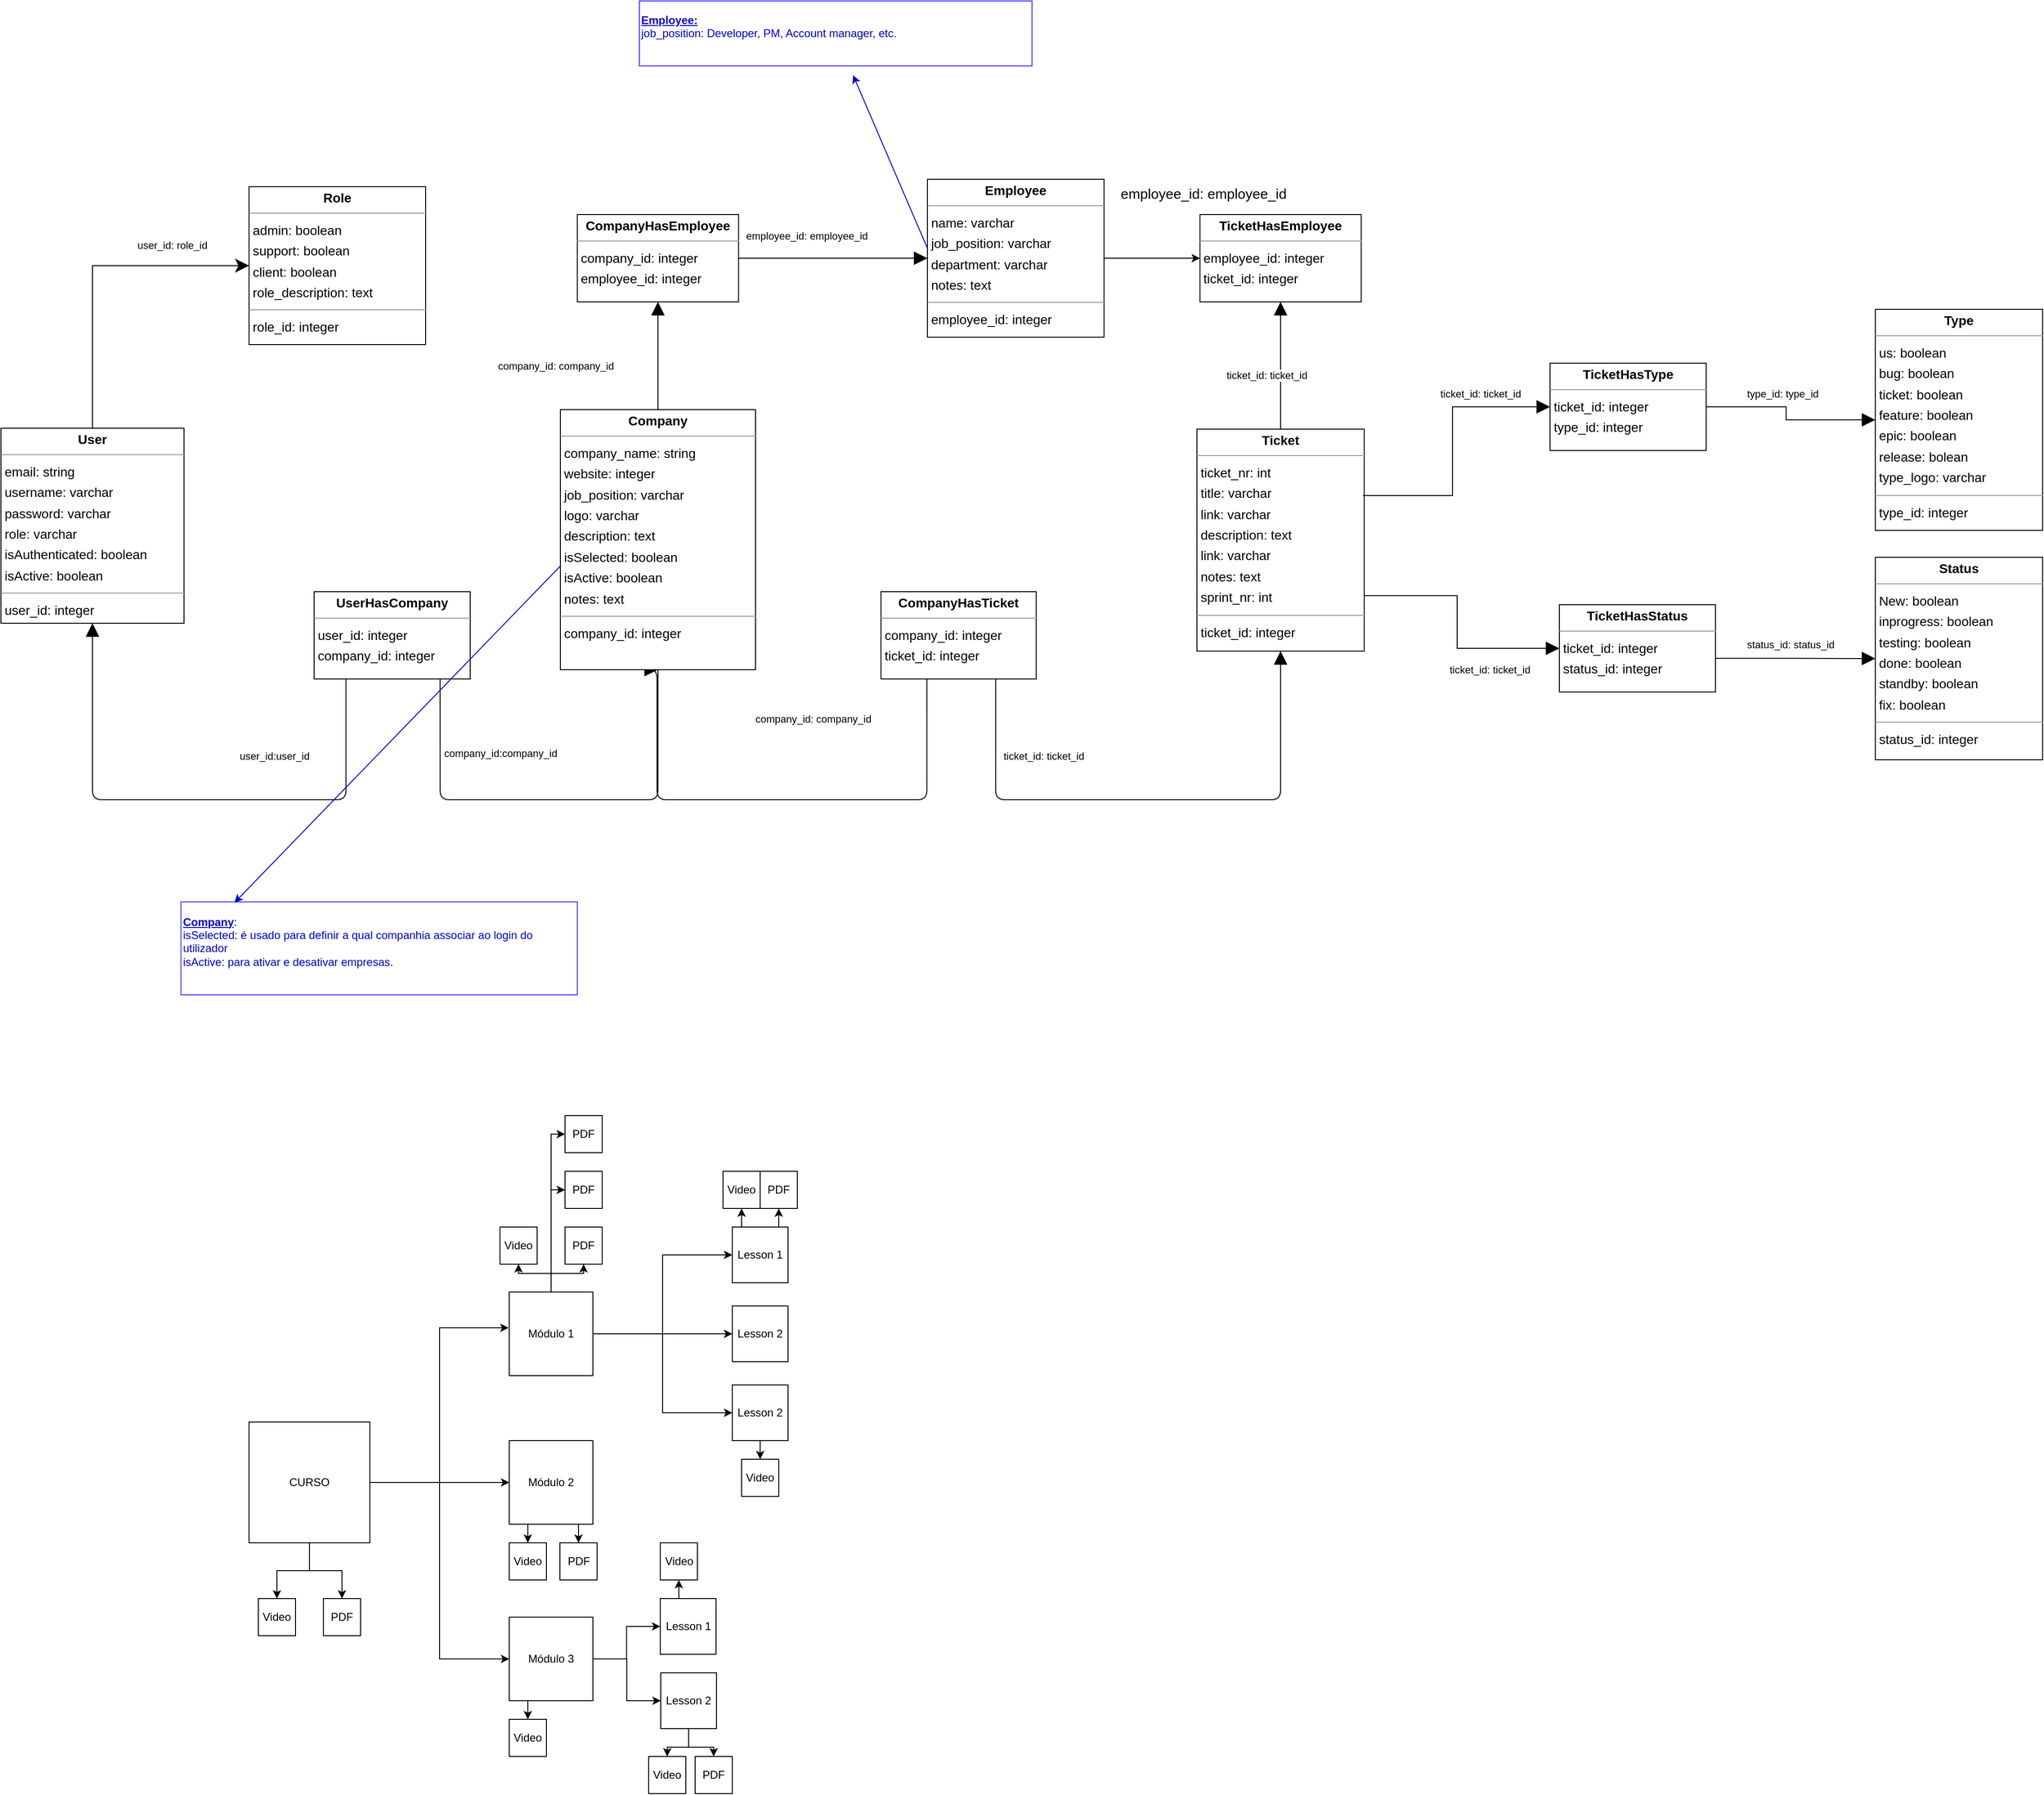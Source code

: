 <mxfile version="24.7.14">
  <diagram id="Xx4EnUjL4COKSEguPJ4r" name="Página-1">
    <mxGraphModel dx="3738" dy="1475" grid="1" gridSize="10" guides="1" tooltips="1" connect="1" arrows="1" fold="1" page="0" pageScale="1" pageWidth="827" pageHeight="1169" background="none" math="0" shadow="0">
      <root>
        <mxCell id="0" />
        <mxCell id="1" parent="0" />
        <mxCell id="qJGERE9UtNrToI64qiTe-27" style="edgeStyle=orthogonalEdgeStyle;rounded=0;orthogonalLoop=1;jettySize=auto;html=1;exitX=0.5;exitY=0;exitDx=0;exitDy=0;entryX=0;entryY=0.5;entryDx=0;entryDy=0;endSize=12;" parent="1" source="node1" target="qJGERE9UtNrToI64qiTe-23" edge="1">
          <mxGeometry relative="1" as="geometry">
            <mxPoint x="-380" y="-270" as="targetPoint" />
          </mxGeometry>
        </mxCell>
        <mxCell id="node1" value="&lt;p style=&quot;margin:0px;margin-top:4px;text-align:center;&quot;&gt;&lt;b&gt;User&lt;/b&gt;&lt;/p&gt;&lt;hr size=&quot;1&quot;&gt;&lt;p style=&quot;margin:0 0 0 4px;line-height:1.6;&quot;&gt;email: string&lt;br&gt; username: varchar&lt;br&gt;password: varchar&lt;/p&gt;&lt;p style=&quot;margin:0 0 0 4px;line-height:1.6;&quot;&gt;&lt;font&gt;role: varchar&lt;/font&gt;&lt;/p&gt;&lt;p style=&quot;margin:0 0 0 4px;line-height:1.6;&quot;&gt;&lt;font&gt;isAuthenticated: boolean&lt;/font&gt;&lt;br&gt;isActive: boolean&lt;/p&gt;&lt;hr size=&quot;1&quot;&gt;&lt;p style=&quot;margin:0 0 0 4px;line-height:1.6;&quot;&gt;user_id: integer&lt;/p&gt;" style="verticalAlign=top;align=left;overflow=fill;fontSize=14;fontFamily=Helvetica;html=1;rounded=0;shadow=0;comic=0;labelBackgroundColor=none;strokeWidth=1;fillColor=#FFFFFF;fontColor=#000000;" parent="1" vertex="1">
          <mxGeometry x="-597" y="80" width="197" height="210" as="geometry" />
        </mxCell>
        <mxCell id="node0" value="&lt;p style=&quot;margin:0px;margin-top:4px;text-align:center;&quot;&gt;&lt;b&gt;UserHasCompany&lt;/b&gt;&lt;/p&gt;&lt;hr size=&quot;1&quot;&gt;&lt;p style=&quot;margin:0 0 0 4px;line-height:1.6;&quot;&gt;user_id: integer&lt;br&gt;company_id: integer&lt;/p&gt;" style="verticalAlign=top;align=left;overflow=fill;fontSize=14;fontFamily=Helvetica;html=1;rounded=0;shadow=0;comic=0;labelBackgroundColor=none;strokeWidth=1;fillColor=#FFFFFF;" parent="1" vertex="1">
          <mxGeometry x="-260" y="256" width="168" height="94" as="geometry" />
        </mxCell>
        <mxCell id="node5" value="&lt;p style=&quot;margin:0px;margin-top:4px;text-align:center;&quot;&gt;&lt;b&gt;CompanyHasTicket&lt;/b&gt;&lt;/p&gt;&lt;hr size=&quot;1&quot;&gt;&lt;p style=&quot;margin:0 0 0 4px;line-height:1.6;&quot;&gt;company_id: integer&lt;br&gt;ticket_id: integer&lt;/p&gt;" style="verticalAlign=top;align=left;overflow=fill;fontSize=14;fontFamily=Helvetica;html=1;rounded=0;shadow=0;comic=0;labelBackgroundColor=none;strokeWidth=1;fillColor=#FFFFFF;fontColor=#000000;" parent="1" vertex="1">
          <mxGeometry x="350" y="256" width="167" height="94" as="geometry" />
        </mxCell>
        <mxCell id="edge1" value="" style="html=1;rounded=1;edgeStyle=orthogonalEdgeStyle;dashed=0;startArrow=none;endArrow=block;endSize=12;strokeColor=#000000;exitX=0.204;exitY=1.000;exitDx=0;exitDy=0;entryX=0.500;entryY=1.000;entryDx=0;entryDy=0;fillColor=#FFFFFF;" parent="1" source="node0" target="node1" edge="1">
          <mxGeometry width="50" height="50" relative="1" as="geometry">
            <Array as="points">
              <mxPoint x="-226" y="480" />
              <mxPoint x="-498" y="480" />
            </Array>
          </mxGeometry>
        </mxCell>
        <mxCell id="label8" value="user_id:user_id" style="edgeLabel;resizable=0;html=1;align=left;verticalAlign=top;strokeColor=default;fillColor=#FFFFFF;" parent="edge1" vertex="1" connectable="0">
          <mxGeometry x="-290" y="420" as="geometry">
            <mxPoint x="-52" as="offset" />
          </mxGeometry>
        </mxCell>
        <mxCell id="edge0" value="" style="html=1;rounded=1;edgeStyle=orthogonalEdgeStyle;dashed=0;startArrow=none;endArrow=block;endSize=12;strokeColor=#000000;exitX=0.807;exitY=1.000;exitDx=0;exitDy=0;entryX=0.5;entryY=1;entryDx=0;entryDy=0;fillColor=#FFFFFF;" parent="1" source="node0" target="qJGERE9UtNrToI64qiTe-1" edge="1">
          <mxGeometry width="50" height="50" relative="1" as="geometry">
            <Array as="points">
              <mxPoint x="-124" y="480" />
              <mxPoint x="110" y="480" />
              <mxPoint x="110" y="240" />
            </Array>
            <mxPoint x="116" y="390" as="targetPoint" />
          </mxGeometry>
        </mxCell>
        <mxCell id="label2" value="company_id:company_id" style="edgeLabel;resizable=0;html=1;align=left;verticalAlign=top;strokeColor=default;fillColor=#FFFFFF;" parent="edge0" vertex="1" connectable="0">
          <mxGeometry x="-138" y="422" as="geometry">
            <mxPoint x="16" y="-5" as="offset" />
          </mxGeometry>
        </mxCell>
        <mxCell id="edge2" value="" style="html=1;rounded=1;edgeStyle=orthogonalEdgeStyle;dashed=0;startArrow=none;endArrow=block;endSize=12;strokeColor=#000000;exitX=0.739;exitY=1.000;exitDx=0;exitDy=0;fillColor=#FFFFFF;entryX=0.5;entryY=1;entryDx=0;entryDy=0;" parent="1" source="node5" target="qJGERE9UtNrToI64qiTe-4" edge="1">
          <mxGeometry width="50" height="50" relative="1" as="geometry">
            <Array as="points">
              <mxPoint x="473" y="480" />
              <mxPoint x="780" y="480" />
            </Array>
            <mxPoint x="843" y="400" as="targetPoint" />
          </mxGeometry>
        </mxCell>
        <mxCell id="label14" value="ticket_id: ticket_id" style="edgeLabel;resizable=0;html=1;align=left;verticalAlign=top;strokeColor=default;fillColor=#FFFFFF;" parent="edge2" vertex="1" connectable="0">
          <mxGeometry x="480" y="420" as="geometry" />
        </mxCell>
        <mxCell id="edge4" value="" style="html=1;rounded=1;edgeStyle=orthogonalEdgeStyle;dashed=0;startArrow=none;endArrow=block;endSize=12;strokeColor=#000000;exitX=0.296;exitY=1.000;exitDx=0;exitDy=0;entryX=0.5;entryY=1;entryDx=0;entryDy=0;fillColor=#FFFFFF;" parent="1" source="node5" target="qJGERE9UtNrToI64qiTe-1" edge="1">
          <mxGeometry width="50" height="50" relative="1" as="geometry">
            <Array as="points">
              <mxPoint x="399" y="480" />
              <mxPoint x="109" y="480" />
            </Array>
            <mxPoint x="116" y="390" as="targetPoint" />
          </mxGeometry>
        </mxCell>
        <mxCell id="label26" value="employee_id: employee_id" style="edgeLabel;resizable=0;html=1;align=left;verticalAlign=top;strokeColor=default;fillColor=#FFFFFF;" parent="edge4" vertex="1" connectable="0">
          <mxGeometry x="290" y="-140" as="geometry">
            <mxPoint x="-87" as="offset" />
          </mxGeometry>
        </mxCell>
        <mxCell id="WYa2Z2NMSli05yWnIFRm-9" value="&lt;div&gt;&lt;b&gt;&lt;u&gt;Employee:&lt;/u&gt;&lt;/b&gt;&lt;/div&gt;&lt;div&gt;job_position: Developer, PM, Account manager, etc.&lt;/div&gt;&lt;div&gt;&lt;br&gt;&lt;/div&gt;" style="rounded=0;whiteSpace=wrap;html=1;align=left;fontColor=#0000CC;strokeColor=#3333FF;fillColor=#FFFFFF;" parent="1" vertex="1">
          <mxGeometry x="90" y="-380" width="422.5" height="70" as="geometry" />
        </mxCell>
        <mxCell id="qJGERE9UtNrToI64qiTe-1" value="&lt;p style=&quot;margin:0px;margin-top:4px;text-align:center;&quot;&gt;&lt;b&gt;Company&lt;/b&gt;&lt;/p&gt;&lt;hr size=&quot;1&quot;&gt;&lt;p style=&quot;margin:0 0 0 4px;line-height:1.6;&quot;&gt;company_name: string&lt;/p&gt;&lt;p style=&quot;margin:0 0 0 4px;line-height:1.6;&quot;&gt;website: integer&lt;br&gt;job_position: varchar&lt;br&gt;logo: varchar&lt;/p&gt;&lt;p style=&quot;margin:0 0 0 4px;line-height:1.6;&quot;&gt;&lt;font&gt;description: text&lt;/font&gt;&lt;/p&gt;&lt;p style=&quot;margin:0 0 0 4px;line-height:1.6;&quot;&gt;&lt;font&gt;isSelected: boolean&lt;/font&gt;&lt;/p&gt;&lt;p style=&quot;margin:0 0 0 4px;line-height:1.6;&quot;&gt;&lt;font&gt;isActive: boolean&lt;/font&gt;&lt;/p&gt;&lt;p style=&quot;margin:0 0 0 4px;line-height:1.6;&quot;&gt;notes: text&lt;/p&gt;&lt;hr size=&quot;1&quot;&gt;&lt;p style=&quot;margin:0 0 0 4px;line-height:1.6;&quot;&gt;company_id: integer&lt;/p&gt;" style="verticalAlign=top;align=left;overflow=fill;fontSize=14;fontFamily=Helvetica;html=1;rounded=0;shadow=0;comic=0;labelBackgroundColor=none;strokeWidth=1;fillColor=#FFFFFF;fontColor=#000000;" parent="1" vertex="1">
          <mxGeometry x="5" y="60" width="210" height="280" as="geometry" />
        </mxCell>
        <mxCell id="qJGERE9UtNrToI64qiTe-3" value="&lt;div&gt;&lt;b&gt;&lt;u&gt;Company&lt;/u&gt;&lt;/b&gt;:&lt;/div&gt;&lt;div&gt;isSelected: é usado para definir a qual companhia associar ao login do utilizador&lt;/div&gt;isActive: para ativar e desativar empresas.&lt;div&gt;&lt;br&gt;&lt;/div&gt;" style="rounded=0;whiteSpace=wrap;html=1;align=left;fontColor=#0000CC;strokeColor=#3333FF;fillColor=#FFFFFF;" parent="1" vertex="1">
          <mxGeometry x="-403.25" y="590" width="426.5" height="100" as="geometry" />
        </mxCell>
        <mxCell id="qJGERE9UtNrToI64qiTe-4" value="&lt;p style=&quot;margin:0px;margin-top:4px;text-align:center;&quot;&gt;&lt;b&gt;Ticket&lt;/b&gt;&lt;/p&gt;&lt;hr size=&quot;1&quot;&gt;&lt;p style=&quot;margin:0 0 0 4px;line-height:1.6;&quot;&gt;ticket_nr: int&lt;/p&gt;&lt;p style=&quot;margin:0 0 0 4px;line-height:1.6;&quot;&gt;title: varchar&lt;br&gt; link: varchar&lt;/p&gt;&lt;p style=&quot;margin:0 0 0 4px;line-height:1.6;&quot;&gt;&lt;span style=&quot;background-color: initial;&quot;&gt;description: text&lt;/span&gt;&lt;br&gt;&lt;/p&gt;&lt;p style=&quot;margin:0 0 0 4px;line-height:1.6;&quot;&gt;&lt;font&gt;link: varchar&lt;/font&gt;&lt;br&gt;&lt;/p&gt;&lt;p style=&quot;margin:0 0 0 4px;line-height:1.6;&quot;&gt;notes: text&lt;/p&gt;&lt;p style=&quot;margin:0 0 0 4px;line-height:1.6;&quot;&gt;sprint_nr: int&lt;/p&gt;&lt;hr size=&quot;1&quot;&gt;&lt;p style=&quot;margin:0 0 0 4px;line-height:1.6;&quot;&gt;ticket_id: integer&lt;/p&gt;" style="verticalAlign=top;align=left;overflow=fill;fontSize=14;fontFamily=Helvetica;html=1;rounded=0;shadow=0;comic=0;labelBackgroundColor=none;strokeWidth=1;fillColor=#FFFFFF;fontColor=#000000;" parent="1" vertex="1">
          <mxGeometry x="690" y="81" width="180" height="239" as="geometry" />
        </mxCell>
        <mxCell id="qJGERE9UtNrToI64qiTe-20" style="edgeStyle=orthogonalEdgeStyle;rounded=0;orthogonalLoop=1;jettySize=auto;html=1;exitX=0.993;exitY=0.299;exitDx=0;exitDy=0;endSize=12;endArrow=block;endFill=1;exitPerimeter=0;entryX=0;entryY=0.5;entryDx=0;entryDy=0;" parent="1" source="qJGERE9UtNrToI64qiTe-4" target="9OjF-P-sahJ0RBlZAfV0-3" edge="1">
          <mxGeometry relative="1" as="geometry">
            <mxPoint x="1100" y="540" as="targetPoint" />
          </mxGeometry>
        </mxCell>
        <mxCell id="qJGERE9UtNrToI64qiTe-23" value="&lt;p style=&quot;margin:0px;margin-top:4px;text-align:center;&quot;&gt;&lt;b&gt;Role&lt;/b&gt;&lt;/p&gt;&lt;hr size=&quot;1&quot;&gt;&lt;p style=&quot;margin:0 0 0 4px;line-height:1.6;&quot;&gt;admin: boolean&lt;/p&gt;&lt;p style=&quot;margin:0 0 0 4px;line-height:1.6;&quot;&gt;support: boolean&lt;br&gt; client: boolean&lt;br&gt;role_description: text&lt;/p&gt;&lt;hr size=&quot;1&quot;&gt;&lt;p style=&quot;margin:0 0 0 4px;line-height:1.6;&quot;&gt;role_id: integer&lt;/p&gt;" style="verticalAlign=top;align=left;overflow=fill;fontSize=14;fontFamily=Helvetica;html=1;rounded=0;shadow=0;comic=0;labelBackgroundColor=none;strokeWidth=1;fillColor=#FFFFFF;fontColor=#000000;" parent="1" vertex="1">
          <mxGeometry x="-330" y="-180" width="190" height="170" as="geometry" />
        </mxCell>
        <mxCell id="qJGERE9UtNrToI64qiTe-29" value="user_id: role_id" style="edgeLabel;resizable=0;html=1;align=left;verticalAlign=top;strokeColor=default;fillColor=#FFFFFF;" parent="1" vertex="1" connectable="0">
          <mxGeometry x="-400" y="-130" as="geometry">
            <mxPoint x="-52" as="offset" />
          </mxGeometry>
        </mxCell>
        <mxCell id="qJGERE9UtNrToI64qiTe-43" style="edgeStyle=orthogonalEdgeStyle;rounded=0;orthogonalLoop=1;jettySize=auto;html=1;exitX=0.5;exitY=1;exitDx=0;exitDy=0;entryX=0.5;entryY=0;entryDx=0;entryDy=0;" parent="1" source="qJGERE9UtNrToI64qiTe-39" target="qJGERE9UtNrToI64qiTe-40" edge="1">
          <mxGeometry relative="1" as="geometry" />
        </mxCell>
        <mxCell id="qJGERE9UtNrToI64qiTe-44" style="edgeStyle=orthogonalEdgeStyle;rounded=0;orthogonalLoop=1;jettySize=auto;html=1;exitX=0.5;exitY=1;exitDx=0;exitDy=0;entryX=0.5;entryY=0;entryDx=0;entryDy=0;" parent="1" source="qJGERE9UtNrToI64qiTe-39" target="qJGERE9UtNrToI64qiTe-41" edge="1">
          <mxGeometry relative="1" as="geometry" />
        </mxCell>
        <mxCell id="qJGERE9UtNrToI64qiTe-59" style="edgeStyle=orthogonalEdgeStyle;rounded=0;orthogonalLoop=1;jettySize=auto;html=1;exitX=1;exitY=0.5;exitDx=0;exitDy=0;entryX=0;entryY=0.5;entryDx=0;entryDy=0;" parent="1" source="qJGERE9UtNrToI64qiTe-39" target="qJGERE9UtNrToI64qiTe-46" edge="1">
          <mxGeometry relative="1" as="geometry" />
        </mxCell>
        <mxCell id="qJGERE9UtNrToI64qiTe-60" style="edgeStyle=orthogonalEdgeStyle;rounded=0;orthogonalLoop=1;jettySize=auto;html=1;exitX=1;exitY=0.5;exitDx=0;exitDy=0;entryX=0;entryY=0.5;entryDx=0;entryDy=0;" parent="1" source="qJGERE9UtNrToI64qiTe-39" target="qJGERE9UtNrToI64qiTe-47" edge="1">
          <mxGeometry relative="1" as="geometry" />
        </mxCell>
        <mxCell id="qJGERE9UtNrToI64qiTe-39" value="CURSO" style="whiteSpace=wrap;html=1;aspect=fixed;" parent="1" vertex="1">
          <mxGeometry x="-330" y="1150" width="130" height="130" as="geometry" />
        </mxCell>
        <mxCell id="qJGERE9UtNrToI64qiTe-40" value="Video" style="whiteSpace=wrap;html=1;aspect=fixed;" parent="1" vertex="1">
          <mxGeometry x="-320" y="1340" width="40" height="40" as="geometry" />
        </mxCell>
        <mxCell id="qJGERE9UtNrToI64qiTe-41" value="PDF" style="whiteSpace=wrap;html=1;aspect=fixed;" parent="1" vertex="1">
          <mxGeometry x="-250" y="1340" width="40" height="40" as="geometry" />
        </mxCell>
        <mxCell id="qJGERE9UtNrToI64qiTe-61" style="edgeStyle=orthogonalEdgeStyle;rounded=0;orthogonalLoop=1;jettySize=auto;html=1;exitX=1;exitY=0.5;exitDx=0;exitDy=0;entryX=0;entryY=0.5;entryDx=0;entryDy=0;" parent="1" source="qJGERE9UtNrToI64qiTe-45" target="qJGERE9UtNrToI64qiTe-48" edge="1">
          <mxGeometry relative="1" as="geometry" />
        </mxCell>
        <mxCell id="qJGERE9UtNrToI64qiTe-62" style="edgeStyle=orthogonalEdgeStyle;rounded=0;orthogonalLoop=1;jettySize=auto;html=1;exitX=1;exitY=0.5;exitDx=0;exitDy=0;" parent="1" source="qJGERE9UtNrToI64qiTe-45" target="qJGERE9UtNrToI64qiTe-49" edge="1">
          <mxGeometry relative="1" as="geometry" />
        </mxCell>
        <mxCell id="qJGERE9UtNrToI64qiTe-63" style="edgeStyle=orthogonalEdgeStyle;rounded=0;orthogonalLoop=1;jettySize=auto;html=1;exitX=1;exitY=0.5;exitDx=0;exitDy=0;entryX=0;entryY=0.5;entryDx=0;entryDy=0;" parent="1" source="qJGERE9UtNrToI64qiTe-45" target="qJGERE9UtNrToI64qiTe-50" edge="1">
          <mxGeometry relative="1" as="geometry" />
        </mxCell>
        <mxCell id="qJGERE9UtNrToI64qiTe-73" style="edgeStyle=orthogonalEdgeStyle;rounded=0;orthogonalLoop=1;jettySize=auto;html=1;exitX=0.5;exitY=0;exitDx=0;exitDy=0;entryX=0.5;entryY=1;entryDx=0;entryDy=0;" parent="1" source="qJGERE9UtNrToI64qiTe-45" target="qJGERE9UtNrToI64qiTe-51" edge="1">
          <mxGeometry relative="1" as="geometry" />
        </mxCell>
        <mxCell id="qJGERE9UtNrToI64qiTe-74" style="edgeStyle=orthogonalEdgeStyle;rounded=0;orthogonalLoop=1;jettySize=auto;html=1;exitX=0.5;exitY=0;exitDx=0;exitDy=0;entryX=0.5;entryY=1;entryDx=0;entryDy=0;" parent="1" source="qJGERE9UtNrToI64qiTe-45" target="qJGERE9UtNrToI64qiTe-52" edge="1">
          <mxGeometry relative="1" as="geometry" />
        </mxCell>
        <mxCell id="qJGERE9UtNrToI64qiTe-75" style="edgeStyle=orthogonalEdgeStyle;rounded=0;orthogonalLoop=1;jettySize=auto;html=1;exitX=0.5;exitY=0;exitDx=0;exitDy=0;entryX=0;entryY=0.5;entryDx=0;entryDy=0;" parent="1" source="qJGERE9UtNrToI64qiTe-45" target="qJGERE9UtNrToI64qiTe-53" edge="1">
          <mxGeometry relative="1" as="geometry">
            <Array as="points">
              <mxPoint x="-5" y="900" />
            </Array>
          </mxGeometry>
        </mxCell>
        <mxCell id="qJGERE9UtNrToI64qiTe-76" style="edgeStyle=orthogonalEdgeStyle;rounded=0;orthogonalLoop=1;jettySize=auto;html=1;exitX=0.5;exitY=0;exitDx=0;exitDy=0;entryX=0;entryY=0.5;entryDx=0;entryDy=0;" parent="1" source="qJGERE9UtNrToI64qiTe-45" target="qJGERE9UtNrToI64qiTe-54" edge="1">
          <mxGeometry relative="1" as="geometry">
            <Array as="points">
              <mxPoint x="-5" y="840" />
            </Array>
          </mxGeometry>
        </mxCell>
        <mxCell id="qJGERE9UtNrToI64qiTe-45" value="Módulo 1" style="whiteSpace=wrap;html=1;aspect=fixed;" parent="1" vertex="1">
          <mxGeometry x="-50" y="1010" width="90" height="90" as="geometry" />
        </mxCell>
        <mxCell id="qJGERE9UtNrToI64qiTe-70" style="edgeStyle=orthogonalEdgeStyle;rounded=0;orthogonalLoop=1;jettySize=auto;html=1;exitX=0.5;exitY=1;exitDx=0;exitDy=0;entryX=0.5;entryY=0;entryDx=0;entryDy=0;" parent="1" source="qJGERE9UtNrToI64qiTe-46" target="qJGERE9UtNrToI64qiTe-55" edge="1">
          <mxGeometry relative="1" as="geometry" />
        </mxCell>
        <mxCell id="qJGERE9UtNrToI64qiTe-71" style="edgeStyle=orthogonalEdgeStyle;rounded=0;orthogonalLoop=1;jettySize=auto;html=1;exitX=0.5;exitY=1;exitDx=0;exitDy=0;entryX=0.5;entryY=0;entryDx=0;entryDy=0;" parent="1" source="qJGERE9UtNrToI64qiTe-46" target="qJGERE9UtNrToI64qiTe-56" edge="1">
          <mxGeometry relative="1" as="geometry" />
        </mxCell>
        <mxCell id="qJGERE9UtNrToI64qiTe-46" value="Módulo 2" style="whiteSpace=wrap;html=1;aspect=fixed;" parent="1" vertex="1">
          <mxGeometry x="-50" y="1170" width="90" height="90" as="geometry" />
        </mxCell>
        <mxCell id="qJGERE9UtNrToI64qiTe-72" style="edgeStyle=orthogonalEdgeStyle;rounded=0;orthogonalLoop=1;jettySize=auto;html=1;exitX=0.5;exitY=1;exitDx=0;exitDy=0;entryX=0.5;entryY=0;entryDx=0;entryDy=0;" parent="1" source="qJGERE9UtNrToI64qiTe-47" target="qJGERE9UtNrToI64qiTe-57" edge="1">
          <mxGeometry relative="1" as="geometry" />
        </mxCell>
        <mxCell id="qJGERE9UtNrToI64qiTe-90" style="edgeStyle=orthogonalEdgeStyle;rounded=0;orthogonalLoop=1;jettySize=auto;html=1;exitX=1;exitY=0.5;exitDx=0;exitDy=0;" parent="1" source="qJGERE9UtNrToI64qiTe-47" target="qJGERE9UtNrToI64qiTe-87" edge="1">
          <mxGeometry relative="1" as="geometry" />
        </mxCell>
        <mxCell id="qJGERE9UtNrToI64qiTe-91" style="edgeStyle=orthogonalEdgeStyle;rounded=0;orthogonalLoop=1;jettySize=auto;html=1;exitX=1;exitY=0.5;exitDx=0;exitDy=0;entryX=0;entryY=0.5;entryDx=0;entryDy=0;" parent="1" source="qJGERE9UtNrToI64qiTe-47" target="qJGERE9UtNrToI64qiTe-83" edge="1">
          <mxGeometry relative="1" as="geometry" />
        </mxCell>
        <mxCell id="qJGERE9UtNrToI64qiTe-47" value="Módulo 3" style="whiteSpace=wrap;html=1;aspect=fixed;" parent="1" vertex="1">
          <mxGeometry x="-50" y="1360" width="90" height="90" as="geometry" />
        </mxCell>
        <mxCell id="qJGERE9UtNrToI64qiTe-68" style="edgeStyle=orthogonalEdgeStyle;rounded=0;orthogonalLoop=1;jettySize=auto;html=1;exitX=0.5;exitY=0;exitDx=0;exitDy=0;entryX=0.5;entryY=1;entryDx=0;entryDy=0;" parent="1" source="qJGERE9UtNrToI64qiTe-48" target="qJGERE9UtNrToI64qiTe-64" edge="1">
          <mxGeometry relative="1" as="geometry" />
        </mxCell>
        <mxCell id="qJGERE9UtNrToI64qiTe-69" style="edgeStyle=orthogonalEdgeStyle;rounded=0;orthogonalLoop=1;jettySize=auto;html=1;exitX=0.5;exitY=0;exitDx=0;exitDy=0;entryX=0.5;entryY=1;entryDx=0;entryDy=0;" parent="1" source="qJGERE9UtNrToI64qiTe-48" target="qJGERE9UtNrToI64qiTe-65" edge="1">
          <mxGeometry relative="1" as="geometry">
            <Array as="points">
              <mxPoint x="240" y="940" />
            </Array>
          </mxGeometry>
        </mxCell>
        <mxCell id="qJGERE9UtNrToI64qiTe-48" value="Lesson 1" style="whiteSpace=wrap;html=1;aspect=fixed;" parent="1" vertex="1">
          <mxGeometry x="190" y="940" width="60" height="60" as="geometry" />
        </mxCell>
        <mxCell id="qJGERE9UtNrToI64qiTe-49" value="Lesson 2" style="whiteSpace=wrap;html=1;aspect=fixed;" parent="1" vertex="1">
          <mxGeometry x="190" y="1025" width="60" height="60" as="geometry" />
        </mxCell>
        <mxCell id="qJGERE9UtNrToI64qiTe-67" style="edgeStyle=orthogonalEdgeStyle;rounded=0;orthogonalLoop=1;jettySize=auto;html=1;exitX=0.5;exitY=1;exitDx=0;exitDy=0;" parent="1" source="qJGERE9UtNrToI64qiTe-50" target="qJGERE9UtNrToI64qiTe-66" edge="1">
          <mxGeometry relative="1" as="geometry" />
        </mxCell>
        <mxCell id="qJGERE9UtNrToI64qiTe-50" value="Lesson 2" style="whiteSpace=wrap;html=1;aspect=fixed;" parent="1" vertex="1">
          <mxGeometry x="190" y="1110" width="60" height="60" as="geometry" />
        </mxCell>
        <mxCell id="qJGERE9UtNrToI64qiTe-51" value="Video" style="whiteSpace=wrap;html=1;aspect=fixed;" parent="1" vertex="1">
          <mxGeometry x="-60" y="940" width="40" height="40" as="geometry" />
        </mxCell>
        <mxCell id="qJGERE9UtNrToI64qiTe-52" value="PDF" style="whiteSpace=wrap;html=1;aspect=fixed;" parent="1" vertex="1">
          <mxGeometry x="10" y="940" width="40" height="40" as="geometry" />
        </mxCell>
        <mxCell id="qJGERE9UtNrToI64qiTe-53" value="PDF" style="whiteSpace=wrap;html=1;aspect=fixed;" parent="1" vertex="1">
          <mxGeometry x="10" y="880" width="40" height="40" as="geometry" />
        </mxCell>
        <mxCell id="qJGERE9UtNrToI64qiTe-54" value="PDF" style="whiteSpace=wrap;html=1;aspect=fixed;" parent="1" vertex="1">
          <mxGeometry x="10" y="820" width="40" height="40" as="geometry" />
        </mxCell>
        <mxCell id="qJGERE9UtNrToI64qiTe-55" value="Video" style="whiteSpace=wrap;html=1;aspect=fixed;" parent="1" vertex="1">
          <mxGeometry x="-50" y="1280" width="40" height="40" as="geometry" />
        </mxCell>
        <mxCell id="qJGERE9UtNrToI64qiTe-56" value="PDF" style="whiteSpace=wrap;html=1;aspect=fixed;" parent="1" vertex="1">
          <mxGeometry x="4.5" y="1280" width="40" height="40" as="geometry" />
        </mxCell>
        <mxCell id="qJGERE9UtNrToI64qiTe-57" value="Video" style="whiteSpace=wrap;html=1;aspect=fixed;" parent="1" vertex="1">
          <mxGeometry x="-50" y="1470" width="40" height="40" as="geometry" />
        </mxCell>
        <mxCell id="qJGERE9UtNrToI64qiTe-58" style="edgeStyle=orthogonalEdgeStyle;rounded=0;orthogonalLoop=1;jettySize=auto;html=1;exitX=1;exitY=0.5;exitDx=0;exitDy=0;entryX=-0.008;entryY=0.428;entryDx=0;entryDy=0;entryPerimeter=0;" parent="1" source="qJGERE9UtNrToI64qiTe-39" target="qJGERE9UtNrToI64qiTe-45" edge="1">
          <mxGeometry relative="1" as="geometry" />
        </mxCell>
        <mxCell id="qJGERE9UtNrToI64qiTe-64" value="Video" style="whiteSpace=wrap;html=1;aspect=fixed;" parent="1" vertex="1">
          <mxGeometry x="180" y="880" width="40" height="40" as="geometry" />
        </mxCell>
        <mxCell id="qJGERE9UtNrToI64qiTe-65" value="PDF" style="whiteSpace=wrap;html=1;aspect=fixed;" parent="1" vertex="1">
          <mxGeometry x="220" y="880" width="40" height="40" as="geometry" />
        </mxCell>
        <mxCell id="qJGERE9UtNrToI64qiTe-66" value="Video" style="whiteSpace=wrap;html=1;aspect=fixed;" parent="1" vertex="1">
          <mxGeometry x="200" y="1190" width="40" height="40" as="geometry" />
        </mxCell>
        <mxCell id="qJGERE9UtNrToI64qiTe-82" style="edgeStyle=orthogonalEdgeStyle;rounded=0;orthogonalLoop=1;jettySize=auto;html=1;exitX=0.5;exitY=1;exitDx=0;exitDy=0;" parent="1" source="qJGERE9UtNrToI64qiTe-83" target="qJGERE9UtNrToI64qiTe-84" edge="1">
          <mxGeometry relative="1" as="geometry" />
        </mxCell>
        <mxCell id="qJGERE9UtNrToI64qiTe-86" style="edgeStyle=orthogonalEdgeStyle;rounded=0;orthogonalLoop=1;jettySize=auto;html=1;exitX=0.5;exitY=1;exitDx=0;exitDy=0;entryX=0.5;entryY=0;entryDx=0;entryDy=0;" parent="1" source="qJGERE9UtNrToI64qiTe-83" target="qJGERE9UtNrToI64qiTe-85" edge="1">
          <mxGeometry relative="1" as="geometry" />
        </mxCell>
        <mxCell id="qJGERE9UtNrToI64qiTe-83" value="Lesson 2" style="whiteSpace=wrap;html=1;aspect=fixed;" parent="1" vertex="1">
          <mxGeometry x="113" y="1420" width="60" height="60" as="geometry" />
        </mxCell>
        <mxCell id="qJGERE9UtNrToI64qiTe-84" value="Video" style="whiteSpace=wrap;html=1;aspect=fixed;" parent="1" vertex="1">
          <mxGeometry x="100" y="1510" width="40" height="40" as="geometry" />
        </mxCell>
        <mxCell id="qJGERE9UtNrToI64qiTe-85" value="PDF" style="whiteSpace=wrap;html=1;aspect=fixed;" parent="1" vertex="1">
          <mxGeometry x="150" y="1510" width="40" height="40" as="geometry" />
        </mxCell>
        <mxCell id="qJGERE9UtNrToI64qiTe-89" style="edgeStyle=orthogonalEdgeStyle;rounded=0;orthogonalLoop=1;jettySize=auto;html=1;exitX=0.5;exitY=0;exitDx=0;exitDy=0;entryX=0.5;entryY=1;entryDx=0;entryDy=0;" parent="1" source="qJGERE9UtNrToI64qiTe-87" target="qJGERE9UtNrToI64qiTe-88" edge="1">
          <mxGeometry relative="1" as="geometry" />
        </mxCell>
        <mxCell id="qJGERE9UtNrToI64qiTe-87" value="Lesson 1" style="whiteSpace=wrap;html=1;aspect=fixed;" parent="1" vertex="1">
          <mxGeometry x="112.5" y="1340" width="60" height="60" as="geometry" />
        </mxCell>
        <mxCell id="qJGERE9UtNrToI64qiTe-88" value="Video" style="whiteSpace=wrap;html=1;aspect=fixed;" parent="1" vertex="1">
          <mxGeometry x="112.5" y="1280" width="40" height="40" as="geometry" />
        </mxCell>
        <mxCell id="9OjF-P-sahJ0RBlZAfV0-3" value="&lt;p style=&quot;margin:0px;margin-top:4px;text-align:center;&quot;&gt;&lt;b&gt;TicketHasType&lt;/b&gt;&lt;/p&gt;&lt;hr size=&quot;1&quot;&gt;&lt;p style=&quot;margin:0 0 0 4px;line-height:1.6;&quot;&gt;ticket_id: integer&lt;br&gt;type_id: integer&lt;/p&gt;" style="verticalAlign=top;align=left;overflow=fill;fontSize=14;fontFamily=Helvetica;html=1;rounded=0;shadow=0;comic=0;labelBackgroundColor=none;strokeWidth=1;fillColor=#FFFFFF;" parent="1" vertex="1">
          <mxGeometry x="1070" y="10" width="168" height="94" as="geometry" />
        </mxCell>
        <mxCell id="9OjF-P-sahJ0RBlZAfV0-4" value="ticket_id: ticket_id" style="edgeLabel;resizable=0;html=1;align=left;verticalAlign=top;strokeColor=default;fillColor=#FFFFFF;" parent="1" vertex="1" connectable="0">
          <mxGeometry x="950" y="30" as="geometry" />
        </mxCell>
        <mxCell id="9OjF-P-sahJ0RBlZAfV0-5" value="&lt;p style=&quot;margin:0px;margin-top:4px;text-align:center;&quot;&gt;&lt;b&gt;Type&lt;/b&gt;&lt;/p&gt;&lt;hr size=&quot;1&quot;&gt;&lt;p style=&quot;margin:0 0 0 4px;line-height:1.6;&quot;&gt;us: boolean&lt;/p&gt;&lt;p style=&quot;margin:0 0 0 4px;line-height:1.6;&quot;&gt;bug: boolean&lt;br&gt; ticket: boolean&lt;/p&gt;&lt;p style=&quot;margin:0 0 0 4px;line-height:1.6;&quot;&gt;&lt;span style=&quot;background-color: initial;&quot;&gt;feature: boolean&lt;/span&gt;&lt;br&gt;&lt;/p&gt;&lt;p style=&quot;margin:0 0 0 4px;line-height:1.6;&quot;&gt;&lt;font&gt;epic: boolean&lt;/font&gt;&lt;br&gt;&lt;/p&gt;&lt;p style=&quot;margin:0 0 0 4px;line-height:1.6;&quot;&gt;release: bolean&lt;/p&gt;&lt;p style=&quot;margin:0 0 0 4px;line-height:1.6;&quot;&gt;type_logo: varchar&lt;/p&gt;&lt;hr size=&quot;1&quot;&gt;&lt;p style=&quot;margin:0 0 0 4px;line-height:1.6;&quot;&gt;type_id: integer&lt;/p&gt;" style="verticalAlign=top;align=left;overflow=fill;fontSize=14;fontFamily=Helvetica;html=1;rounded=0;shadow=0;comic=0;labelBackgroundColor=none;strokeWidth=1;fillColor=#FFFFFF;fontColor=#000000;" parent="1" vertex="1">
          <mxGeometry x="1420" y="-48" width="180" height="238" as="geometry" />
        </mxCell>
        <mxCell id="9OjF-P-sahJ0RBlZAfV0-7" style="edgeStyle=orthogonalEdgeStyle;rounded=0;orthogonalLoop=1;jettySize=auto;html=1;exitX=1;exitY=0.5;exitDx=0;exitDy=0;endSize=12;endArrow=block;endFill=1;entryX=0;entryY=0.5;entryDx=0;entryDy=0;" parent="1" source="9OjF-P-sahJ0RBlZAfV0-3" target="9OjF-P-sahJ0RBlZAfV0-5" edge="1">
          <mxGeometry relative="1" as="geometry">
            <mxPoint x="915" y="243" as="sourcePoint" />
            <mxPoint x="1080" y="67" as="targetPoint" />
          </mxGeometry>
        </mxCell>
        <mxCell id="9OjF-P-sahJ0RBlZAfV0-8" value="type_id: type_id" style="edgeLabel;resizable=0;html=1;align=left;verticalAlign=top;strokeColor=default;fillColor=#FFFFFF;" parent="1" vertex="1" connectable="0">
          <mxGeometry x="1280" y="30" as="geometry" />
        </mxCell>
        <mxCell id="9OjF-P-sahJ0RBlZAfV0-9" value="&lt;p style=&quot;margin:0px;margin-top:4px;text-align:center;&quot;&gt;&lt;b&gt;Status&lt;/b&gt;&lt;/p&gt;&lt;hr size=&quot;1&quot;&gt;&lt;p style=&quot;margin: 0px 0px 0px 4px; line-height: 1.6;&quot;&gt;New: boolean&lt;/p&gt;&lt;p style=&quot;margin: 0px 0px 0px 4px; line-height: 1.6;&quot;&gt;inprogress: boolean&lt;br&gt;testing: boolean&lt;/p&gt;&lt;p style=&quot;margin: 0px 0px 0px 4px; line-height: 1.6;&quot;&gt;&lt;span style=&quot;background-color: initial;&quot;&gt;done: boolean&lt;/span&gt;&lt;br&gt;&lt;/p&gt;&lt;p style=&quot;margin: 0px 0px 0px 4px; line-height: 1.6;&quot;&gt;standby: boolean&lt;/p&gt;&lt;p style=&quot;margin: 0px 0px 0px 4px; line-height: 1.6;&quot;&gt;fix: boolean&lt;/p&gt;&lt;hr size=&quot;1&quot;&gt;&lt;p style=&quot;margin:0 0 0 4px;line-height:1.6;&quot;&gt;status_id: integer&lt;/p&gt;" style="verticalAlign=top;align=left;overflow=fill;fontSize=14;fontFamily=Helvetica;html=1;rounded=0;shadow=0;comic=0;labelBackgroundColor=none;strokeWidth=1;fillColor=#FFFFFF;fontColor=#000000;" parent="1" vertex="1">
          <mxGeometry x="1420" y="219" width="180" height="218" as="geometry" />
        </mxCell>
        <mxCell id="9OjF-P-sahJ0RBlZAfV0-11" value="&lt;p style=&quot;margin:0px;margin-top:4px;text-align:center;&quot;&gt;&lt;b&gt;TicketHasStatus&lt;/b&gt;&lt;/p&gt;&lt;hr size=&quot;1&quot;&gt;&lt;p style=&quot;margin:0 0 0 4px;line-height:1.6;&quot;&gt;ticket_id: integer&lt;br&gt;status_id: integer&lt;/p&gt;" style="verticalAlign=top;align=left;overflow=fill;fontSize=14;fontFamily=Helvetica;html=1;rounded=0;shadow=0;comic=0;labelBackgroundColor=none;strokeWidth=1;fillColor=#FFFFFF;" parent="1" vertex="1">
          <mxGeometry x="1080" y="270" width="168" height="94" as="geometry" />
        </mxCell>
        <mxCell id="9OjF-P-sahJ0RBlZAfV0-12" style="edgeStyle=orthogonalEdgeStyle;rounded=0;orthogonalLoop=1;jettySize=auto;html=1;endSize=12;endArrow=block;endFill=1;entryX=0;entryY=0.5;entryDx=0;entryDy=0;exitX=0.997;exitY=0.614;exitDx=0;exitDy=0;exitPerimeter=0;" parent="1" source="9OjF-P-sahJ0RBlZAfV0-11" target="9OjF-P-sahJ0RBlZAfV0-9" edge="1">
          <mxGeometry relative="1" as="geometry">
            <mxPoint x="1250" y="240" as="sourcePoint" />
            <mxPoint x="1430" y="210" as="targetPoint" />
          </mxGeometry>
        </mxCell>
        <mxCell id="9OjF-P-sahJ0RBlZAfV0-13" value="" style="edgeLabel;resizable=0;html=1;align=left;verticalAlign=top;strokeColor=default;fillColor=#FFFFFF;" parent="1" vertex="1" connectable="0">
          <mxGeometry x="1290" y="298" as="geometry" />
        </mxCell>
        <mxCell id="9OjF-P-sahJ0RBlZAfV0-14" value="ticket_id: ticket_id" style="edgeLabel;resizable=0;html=1;align=left;verticalAlign=top;strokeColor=default;fillColor=#FFFFFF;" parent="1" vertex="1" connectable="0">
          <mxGeometry x="960" y="327" as="geometry" />
        </mxCell>
        <mxCell id="9OjF-P-sahJ0RBlZAfV0-15" value="status_id: status_id" style="edgeLabel;resizable=0;html=1;align=left;verticalAlign=top;strokeColor=default;fillColor=#FFFFFF;" parent="1" vertex="1" connectable="0">
          <mxGeometry x="1280" y="300" as="geometry" />
        </mxCell>
        <mxCell id="9OjF-P-sahJ0RBlZAfV0-16" style="edgeStyle=orthogonalEdgeStyle;rounded=0;orthogonalLoop=1;jettySize=auto;html=1;exitX=1;exitY=0.75;exitDx=0;exitDy=0;endSize=12;endArrow=block;endFill=1;entryX=0;entryY=0.5;entryDx=0;entryDy=0;" parent="1" source="qJGERE9UtNrToI64qiTe-4" target="9OjF-P-sahJ0RBlZAfV0-11" edge="1">
          <mxGeometry relative="1" as="geometry">
            <mxPoint x="879" y="154" as="sourcePoint" />
            <mxPoint x="1080" y="67" as="targetPoint" />
          </mxGeometry>
        </mxCell>
        <mxCell id="ifb6P2HlBgiYWTozNZ2R-11" style="edgeStyle=orthogonalEdgeStyle;rounded=0;orthogonalLoop=1;jettySize=auto;html=1;exitX=1;exitY=0.5;exitDx=0;exitDy=0;entryX=0;entryY=0.5;entryDx=0;entryDy=0;" parent="1" source="ifb6P2HlBgiYWTozNZ2R-1" target="ifb6P2HlBgiYWTozNZ2R-7" edge="1">
          <mxGeometry relative="1" as="geometry" />
        </mxCell>
        <mxCell id="ifb6P2HlBgiYWTozNZ2R-1" value="&lt;p style=&quot;margin:0px;margin-top:4px;text-align:center;&quot;&gt;&lt;b&gt;Employee&lt;/b&gt;&lt;/p&gt;&lt;hr size=&quot;1&quot;&gt;&lt;p style=&quot;margin:0 0 0 4px;line-height:1.6;&quot;&gt;name: varchar&lt;/p&gt;&lt;p style=&quot;margin:0 0 0 4px;line-height:1.6;&quot;&gt;job_position: varchar&lt;br&gt; department: varchar&lt;br&gt;notes: text&lt;/p&gt;&lt;hr size=&quot;1&quot;&gt;&lt;p style=&quot;margin:0 0 0 4px;line-height:1.6;&quot;&gt;employee_id: integer&lt;/p&gt;" style="verticalAlign=top;align=left;overflow=fill;fontSize=14;fontFamily=Helvetica;html=1;rounded=0;shadow=0;comic=0;labelBackgroundColor=none;strokeWidth=1;fillColor=#FFFFFF;fontColor=#000000;" parent="1" vertex="1">
          <mxGeometry x="400" y="-188" width="190" height="170" as="geometry" />
        </mxCell>
        <mxCell id="ifb6P2HlBgiYWTozNZ2R-2" value="&lt;p style=&quot;margin:0px;margin-top:4px;text-align:center;&quot;&gt;&lt;b&gt;CompanyHasEmployee&lt;/b&gt;&lt;/p&gt;&lt;hr size=&quot;1&quot;&gt;&lt;p style=&quot;margin:0 0 0 4px;line-height:1.6;&quot;&gt;company_id: integer&lt;br&gt;employee_id: integer&lt;/p&gt;" style="verticalAlign=top;align=left;overflow=fill;fontSize=14;fontFamily=Helvetica;html=1;rounded=0;shadow=0;comic=0;labelBackgroundColor=none;strokeWidth=1;fillColor=#FFFFFF;fontColor=#000000;" parent="1" vertex="1">
          <mxGeometry x="23.25" y="-150" width="173.5" height="94" as="geometry" />
        </mxCell>
        <mxCell id="ifb6P2HlBgiYWTozNZ2R-3" value="" style="html=1;rounded=1;edgeStyle=orthogonalEdgeStyle;dashed=0;startArrow=none;endArrow=block;endSize=12;strokeColor=#000000;exitX=0.5;exitY=0;exitDx=0;exitDy=0;entryX=0.5;entryY=1;entryDx=0;entryDy=0;fillColor=#FFFFFF;" parent="1" source="qJGERE9UtNrToI64qiTe-1" target="ifb6P2HlBgiYWTozNZ2R-2" edge="1">
          <mxGeometry width="50" height="50" relative="1" as="geometry">
            <Array as="points">
              <mxPoint x="110" y="-56" />
            </Array>
            <mxPoint x="120" y="308" as="targetPoint" />
            <mxPoint x="409" y="360" as="sourcePoint" />
          </mxGeometry>
        </mxCell>
        <mxCell id="ifb6P2HlBgiYWTozNZ2R-4" value="company_id: company_id" style="edgeLabel;resizable=0;html=1;align=left;verticalAlign=top;strokeColor=default;fillColor=#FFFFFF;" parent="ifb6P2HlBgiYWTozNZ2R-3" vertex="1" connectable="0">
          <mxGeometry x="23.25" as="geometry">
            <mxPoint x="-87" as="offset" />
          </mxGeometry>
        </mxCell>
        <mxCell id="ifb6P2HlBgiYWTozNZ2R-5" value="" style="html=1;rounded=1;edgeStyle=orthogonalEdgeStyle;dashed=0;startArrow=none;endArrow=block;endSize=12;strokeColor=#000000;exitX=1;exitY=0.5;exitDx=0;exitDy=0;entryX=0;entryY=0.5;entryDx=0;entryDy=0;fillColor=#FFFFFF;" parent="1" source="ifb6P2HlBgiYWTozNZ2R-2" target="ifb6P2HlBgiYWTozNZ2R-1" edge="1">
          <mxGeometry width="50" height="50" relative="1" as="geometry">
            <Array as="points">
              <mxPoint x="280" y="-103" />
              <mxPoint x="280" y="-103" />
            </Array>
            <mxPoint x="120" y="-46" as="targetPoint" />
            <mxPoint x="120" y="88" as="sourcePoint" />
          </mxGeometry>
        </mxCell>
        <mxCell id="ifb6P2HlBgiYWTozNZ2R-6" value="company_id: company_id" style="edgeLabel;resizable=0;html=1;align=left;verticalAlign=top;strokeColor=default;fillColor=#FFFFFF;" parent="ifb6P2HlBgiYWTozNZ2R-5" vertex="1" connectable="0">
          <mxGeometry x="300" y="380" as="geometry">
            <mxPoint x="-87" as="offset" />
          </mxGeometry>
        </mxCell>
        <mxCell id="ifb6P2HlBgiYWTozNZ2R-7" value="&lt;p style=&quot;margin:0px;margin-top:4px;text-align:center;&quot;&gt;&lt;b&gt;TicketHasEmployee&lt;/b&gt;&lt;/p&gt;&lt;hr size=&quot;1&quot;&gt;&lt;p style=&quot;margin:0 0 0 4px;line-height:1.6;&quot;&gt;employee_id: integer&lt;br&gt;ticket_id: integer&lt;/p&gt;" style="verticalAlign=top;align=left;overflow=fill;fontSize=14;fontFamily=Helvetica;html=1;rounded=0;shadow=0;comic=0;labelBackgroundColor=none;strokeWidth=1;fillColor=#FFFFFF;fontColor=#000000;" parent="1" vertex="1">
          <mxGeometry x="693.25" y="-150" width="173.5" height="94" as="geometry" />
        </mxCell>
        <mxCell id="ifb6P2HlBgiYWTozNZ2R-8" value="" style="html=1;rounded=1;edgeStyle=orthogonalEdgeStyle;dashed=0;startArrow=none;endArrow=block;endSize=12;strokeColor=#000000;exitX=0.5;exitY=0;exitDx=0;exitDy=0;fillColor=#FFFFFF;entryX=0.5;entryY=1;entryDx=0;entryDy=0;" parent="1" source="qJGERE9UtNrToI64qiTe-4" target="ifb6P2HlBgiYWTozNZ2R-7" edge="1">
          <mxGeometry width="50" height="50" relative="1" as="geometry">
            <Array as="points">
              <mxPoint x="780" y="-10" />
              <mxPoint x="780" y="-10" />
            </Array>
            <mxPoint x="890" y="30" as="targetPoint" />
            <mxPoint x="207" y="-93" as="sourcePoint" />
          </mxGeometry>
        </mxCell>
        <mxCell id="ifb6P2HlBgiYWTozNZ2R-9" value="company_id: company_id" style="edgeLabel;resizable=0;html=1;align=left;verticalAlign=top;strokeColor=default;fillColor=#FFFFFF;" parent="ifb6P2HlBgiYWTozNZ2R-8" vertex="1" connectable="0">
          <mxGeometry x="300" y="380" as="geometry">
            <mxPoint x="-87" as="offset" />
          </mxGeometry>
        </mxCell>
        <mxCell id="ifb6P2HlBgiYWTozNZ2R-10" value="ticket_id: ticket_id" style="edgeLabel;resizable=0;html=1;align=left;verticalAlign=top;strokeColor=default;fillColor=#FFFFFF;" parent="1" vertex="1" connectable="0">
          <mxGeometry x="720" y="10" as="geometry" />
        </mxCell>
        <mxCell id="ifb6P2HlBgiYWTozNZ2R-12" value="&lt;font style=&quot;font-size: 15px;&quot;&gt;employee_id: employee_id&lt;/font&gt;" style="edgeLabel;resizable=0;html=1;align=left;verticalAlign=top;strokeColor=default;fillColor=#FFFFFF;fontSize=4;" parent="1" vertex="1" connectable="0">
          <mxGeometry x="693.25" y="-188" as="geometry">
            <mxPoint x="-87" as="offset" />
          </mxGeometry>
        </mxCell>
        <mxCell id="ifb6P2HlBgiYWTozNZ2R-13" value="" style="endArrow=classic;html=1;rounded=0;strokeColor=#0000CC;exitX=0.003;exitY=0.599;exitDx=0;exitDy=0;exitPerimeter=0;entryX=0.135;entryY=0.008;entryDx=0;entryDy=0;entryPerimeter=0;" parent="1" source="qJGERE9UtNrToI64qiTe-1" target="qJGERE9UtNrToI64qiTe-3" edge="1">
          <mxGeometry width="50" height="50" relative="1" as="geometry">
            <mxPoint x="-400" y="670" as="sourcePoint" />
            <mxPoint x="-350" y="620" as="targetPoint" />
          </mxGeometry>
        </mxCell>
        <mxCell id="ifb6P2HlBgiYWTozNZ2R-14" value="" style="endArrow=classic;html=1;rounded=0;strokeColor=#0000CC;exitX=-0.002;exitY=0.432;exitDx=0;exitDy=0;exitPerimeter=0;" parent="1" source="ifb6P2HlBgiYWTozNZ2R-1" edge="1">
          <mxGeometry width="50" height="50" relative="1" as="geometry">
            <mxPoint x="362" y="-360" as="sourcePoint" />
            <mxPoint x="320" y="-300" as="targetPoint" />
          </mxGeometry>
        </mxCell>
      </root>
    </mxGraphModel>
  </diagram>
</mxfile>
